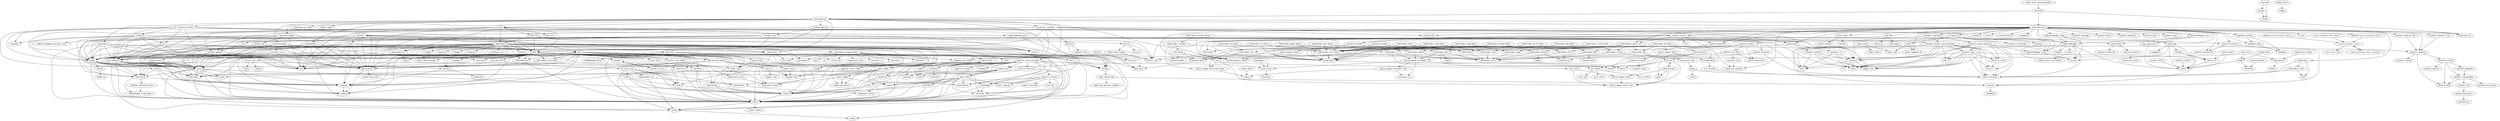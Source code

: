 strict digraph G {
node [fontname=monospace];
  "aajohan-comfortaa-fonts" -> "fontpackages-filesystem";
  "adwaita-icon-theme" -> "adwaita-cursor-theme";
  "anaconda" -> "anaconda-core";
  "anaconda" -> "anaconda-gui";
  "anaconda" -> "anaconda-tui";
  "anaconda-core" -> "anaconda-tui";
  "anaconda-core" -> "authconfig";
  "anaconda-core" -> "chrony";
  "anaconda-core" -> "cracklib-dicts";
  "anaconda-core" -> "createrepo_c";
  "anaconda-core" -> "firewalld";
  "anaconda-core" -> "glibc-langpack-en";
  "anaconda-core" -> "isomd5sum";
  "anaconda-core" -> "kbd";
  "anaconda-core" -> "kexec-tools";
  "anaconda-core" -> "langtable-data";
  "anaconda-core" -> "langtable-python3";
  "anaconda-core" -> "libblockdev-plugins-all";
  "anaconda-core" -> "libreport-anaconda";
  "anaconda-core" -> "libselinux-python3";
  "anaconda-core" -> "NetworkManager";
  "anaconda-core" -> "NetworkManager-libnm";
  "anaconda-core" -> "NetworkManager-team";
  "anaconda-core" -> "parted";
  "anaconda-core" -> "python3-blivet";
  "anaconda-core" -> "python3-blockdev";
  "anaconda-core" -> "python3-coverage";
  "anaconda-core" -> "python3-dbus";
  "anaconda-core" -> "python3-iscsi-initiator-utils";
  "anaconda-core" -> "python3-kickstart";
  "anaconda-core" -> "python3-meh";
  "anaconda-core" -> "python3-ntplib";
  "anaconda-core" -> "python3-ordered-set";
  "anaconda-core" -> "python3-pid";
  "anaconda-core" -> "python3-pwquality";
  "anaconda-core" -> "python3-pyparted";
  "anaconda-core" -> "python3-pytz";
  "anaconda-core" -> "python3-requests";
  "anaconda-core" -> "python3-requests-file";
  "anaconda-core" -> "python3-requests-ftp";
  "anaconda-core" -> "python3-wrapt";
  "anaconda-core" -> "realmd";
  "anaconda-core" -> "rsync";
  "anaconda-core" -> "teamd";
  "anaconda-gui" -> "adwaita-icon-theme";
  "anaconda-gui" -> "anaconda-core";
  "anaconda-gui" -> "anaconda-user-help";
  "anaconda-gui" -> "anaconda-widgets";
  "anaconda-gui" -> "blivet-gui-runtime";
  "anaconda-gui" -> "fedora-logos";
  "anaconda-gui" -> "keybinder3";
  "anaconda-gui" -> "libgnomekbd";
  "anaconda-gui" -> "libtimezonemap";
  "anaconda-gui" -> "libxklavier";
  "anaconda-gui" -> "NetworkManager-wifi";
  "anaconda-gui" -> "nm-connection-editor";
  "anaconda-gui" -> "python3-gobject-base";
  "anaconda-gui" -> "python3-meh-gui";
  "anaconda-gui" -> "tigervnc-server-minimal";
  "anaconda-gui" -> "yelp";
  "anaconda-tui" -> "anaconda-core";
  "anaconda-widgets" -> "atk";
  "anaconda-widgets" -> "cairo";
  "anaconda-widgets" -> "cairo-gobject";
  "anaconda-widgets" -> "gdk-pixbuf2";
  "anaconda-widgets" -> "glade-libs";
  "anaconda-widgets" -> "gtk3";
  "anaconda-widgets" -> "libxklavier";
  "anaconda-widgets" -> "pango";
  "at-spi2-atk" -> "atk";
  "at-spi2-atk" -> "at-spi2-core";
  "at-spi2-core" -> "libX11";
  "at-spi2-core" -> "libXi";
  "at-spi2-core" -> "libxkbcommon";
  "at-spi2-core" -> "libxkbcommon-x11";
  "at-spi2-core" -> "libXtst";
  "authconfig" -> "policycoreutils";
  "authconfig" -> "python3-sssdconfig";
  "avahi-glib" -> "avahi-libs";
  "blivet-gui-runtime" -> "adwaita-icon-theme";
  "blivet-gui-runtime" -> "gettext";
  "blivet-gui-runtime" -> "gtk3";
  "blivet-gui-runtime" -> "libreport";
  "blivet-gui-runtime" -> "lxpolkit";
  "blivet-gui-runtime" -> "python3-blivet";
  "blivet-gui-runtime" -> "python3-gobject";
  "blivet-gui-runtime" -> "python3-pid";
  "cairo" -> "fontconfig";
  "cairo" -> "freetype";
  "cairo-gobject" -> "cairo";
  "cairo-gobject" -> "fontconfig";
  "cairo-gobject" -> "freetype";
  "cairo-gobject" -> "libpng";
  "cairo-gobject" -> "libX11";
  "cairo-gobject" -> "libxcb";
  "cairo-gobject" -> "libXext";
  "cairo-gobject" -> "libXrender";
  "cairo-gobject" -> "pixman";
  "cairo" -> "libpng";
  "cairo" -> "libX11";
  "cairo" -> "libxcb";
  "cairo" -> "libXext";
  "cairo" -> "libXrender";
  "cairo" -> "pixman";
  "colord-libs" -> "lcms2";
  "colord-libs" -> "libgusb";
  "createrepo_c" -> "createrepo_c-libs";
  "createrepo_c" -> "drpm";
  "createrepo_c" -> "libcurl-minimal";
  "createrepo_c-libs" -> "drpm";
  "createrepo_c-libs" -> "libcurl-minimal";
  "cups-libs" -> "avahi-libs";
  "curl-minimal" -> "libcurl-minimal";
  "debugmode" -> "initscripts";
  "device-mapper-devel" -> "libselinux-devel";
  "device-mapper-devel" -> "systemd-devel";
  "device-mapper-event" -> "device-mapper-event-libs";
  "device-mapper-multipath" -> "device-mapper-multipath-libs";
  "device-mapper-multipath" -> "initscripts";
  "device-mapper-multipath" -> "kpartx";
  "device-mapper-multipath-libs" -> "libaio";
  "device-mapper-multipath-libs" -> "userspace-rcu";
  "device-mapper-multipath" -> "userspace-rcu";
  "device-mapper-persistent-data" -> "libaio";
  "dmraid-devel" -> "dmraid";
  "dmraid-devel" -> "sgpio";
  "dmraid" -> "device-mapper-event-libs";
  "dmraid" -> "dmraid-events";
  "dmraid-events" -> "device-mapper-event";
  "dmraid-events" -> "device-mapper-event-libs";
  "dmraid-events" -> "dmraid";
  "dmraid-events" -> "sgpio";
  "dmraid" -> "kpartx";
  "enchant" -> "hunspell";
  "fcoe-utils" -> "device-mapper-multipath";
  "fcoe-utils" -> "libpciaccess";
  "fcoe-utils" -> "lldpad";
  "firewalld" -> "ebtables";
  "firewalld" -> "firewalld-filesystem";
  "firewalld" -> "ipset";
  "firewalld" -> "python3-firewall";
  "fontconfig" -> "aajohan-comfortaa-fonts";
  "fontconfig" -> "fontpackages-filesystem";
  "fontconfig" -> "freetype";
  "freetype" -> "libpng";
  "fros" -> "python3-gobject";
  "GConf2" -> "dbus-glib";
  "GConf2" -> "polkit-libs";
  "gcr" -> "atk";
  "gcr" -> "cairo";
  "gcr" -> "cairo-gobject";
  "gcr" -> "gdk-pixbuf2";
  "gcr" -> "gtk3";
  "gcr" -> "pango";
  "gdk-pixbuf2" -> "libpng";
  "gdk-pixbuf2-modules" -> "gdk-pixbuf2";
  "gdk-pixbuf2-modules" -> "jasper-libs";
  "gdk-pixbuf2-modules" -> "libjpeg-turbo";
  "gdk-pixbuf2-modules" -> "libpng";
  "gdk-pixbuf2-modules" -> "libtiff";
  "gdk-pixbuf2" -> "shared-mime-info";
  "geoclue2" -> "avahi-glib";
  "geoclue2" -> "avahi-libs";
  "geoclue2" -> "json-glib";
  "geoclue2" -> "libsoup";
  "geoclue2" -> "ModemManager-glib";
  "gettext" -> "gettext-libs";
  "gettext" -> "libcroco";
  "gettext-libs" -> "libcroco";
  "glade-libs" -> "cairo";
  "glade-libs" -> "gdk-pixbuf2";
  "glade-libs" -> "gtk3";
  "glade-libs" -> "pango";
  "glib2-devel" -> "pcre-devel";
  "glib-networking" -> "gsettings-desktop-schemas";
  "glib-networking" -> "libproxy";
  "gnupg" -> "libcurl-minimal";
  "gnupg" -> "libusb";
  "gstreamer1-plugins-base" -> "alsa-lib";
  "gstreamer1-plugins-base" -> "cairo";
  "gstreamer1-plugins-base" -> "cdparanoia-libs";
  "gstreamer1-plugins-base" -> "gstreamer1";
  "gstreamer1-plugins-base" -> "iso-codes";
  "gstreamer1-plugins-base" -> "libogg";
  "gstreamer1-plugins-base" -> "libtheora";
  "gstreamer1-plugins-base" -> "libvisual";
  "gstreamer1-plugins-base" -> "libvorbis";
  "gstreamer1-plugins-base" -> "libX11";
  "gstreamer1-plugins-base" -> "libXext";
  "gstreamer1-plugins-base" -> "libXv";
  "gstreamer1-plugins-base" -> "opus";
  "gstreamer1-plugins-base" -> "orc";
  "gstreamer1-plugins-base" -> "pango";
  "gtk2" -> "atk";
  "gtk2" -> "cairo";
  "gtk2" -> "cups-libs";
  "gtk2" -> "fontconfig";
  "gtk2" -> "freetype";
  "gtk2" -> "gdk-pixbuf2";
  "gtk2" -> "gdk-pixbuf2-modules";
  "gtk2" -> "gtk-update-icon-cache";
  "gtk2" -> "hicolor-icon-theme";
  "gtk2" -> "libX11";
  "gtk2" -> "libXcomposite";
  "gtk2" -> "libXcursor";
  "gtk2" -> "libXdamage";
  "gtk2" -> "libXext";
  "gtk2" -> "libXfixes";
  "gtk2" -> "libXi";
  "gtk2" -> "libXinerama";
  "gtk2" -> "libXrandr";
  "gtk2" -> "libXrender";
  "gtk2" -> "pango";
  "gtk3" -> "adwaita-icon-theme";
  "gtk3" -> "atk";
  "gtk3" -> "at-spi2-atk";
  "gtk3" -> "cairo";
  "gtk3" -> "cairo-gobject";
  "gtk3" -> "colord-libs";
  "gtk3" -> "cups-libs";
  "gtk3" -> "fontconfig";
  "gtk3" -> "freetype";
  "gtk3" -> "gdk-pixbuf2";
  "gtk3" -> "gdk-pixbuf2-modules";
  "gtk3" -> "gtk-update-icon-cache";
  "gtk3" -> "hicolor-icon-theme";
  "gtk3" -> "json-glib";
  "gtk3" -> "libepoxy";
  "gtk3" -> "libwayland-client";
  "gtk3" -> "libwayland-cursor";
  "gtk3" -> "libX11";
  "gtk3" -> "libXcomposite";
  "gtk3" -> "libXcursor";
  "gtk3" -> "libXdamage";
  "gtk3" -> "libXext";
  "gtk3" -> "libXfixes";
  "gtk3" -> "libXi";
  "gtk3" -> "libXinerama";
  "gtk3" -> "libxkbcommon";
  "gtk3" -> "libXrandr";
  "gtk3" -> "mesa-libwayland-egl";
  "gtk3" -> "pango";
  "gtk3" -> "rest";
  "gtk-update-icon-cache" -> "gdk-pixbuf2";
  "harfbuzz" -> "freetype";
  "harfbuzz" -> "graphite2";
  "harfbuzz-icu" -> "harfbuzz";
  "harfbuzz-icu" -> "libicu";
  "hunspell-en-US" -> "hunspell";
  "hunspell" -> "hunspell-en-US";
  "initscripts" -> "hostname";
  "ipset-devel" -> "ipset-libs";
  "ipset-devel" -> "libmnl-devel";
  "ipset" -> "glibc-langpack-en";
  "ipset" -> "ipset-libs";
  "iscsi-initiator-utils-devel" -> "iscsi-initiator-utils";
  "iscsi-initiator-utils" -> "iscsi-initiator-utils-iscsiuio";
  "iscsi-initiator-utils-iscsiuio" -> "iscsi-initiator-utils";
  "iscsi-initiator-utils" -> "isns-utils-libs";
  "jasper-libs" -> "libjpeg-turbo";
  "kbd" -> "initscripts";
  "kbd" -> "kbd-legacy";
  "kbd" -> "kbd-misc";
  "kexec-tools-anaconda-addon" -> "anaconda";
  "kexec-tools" -> "dracut-network";
  "kexec-tools" -> "ethtool";
  "keybinder3" -> "atk";
  "keybinder3" -> "cairo";
  "keybinder3" -> "cairo-gobject";
  "keybinder3" -> "gdk-pixbuf2";
  "keybinder3" -> "gtk3";
  "keybinder3" -> "libX11";
  "keybinder3" -> "libXext";
  "keybinder3" -> "libXrender";
  "keybinder3" -> "pango";
  "langtable-data" -> "langtable";
  "langtable-python3" -> "langtable";
  "langtable-python3" -> "langtable-data";
  "libaio-devel" -> "libaio";
  "libblockdev-btrfs-devel" -> "glib2-devel";
  "libblockdev-btrfs-devel" -> "libblockdev-btrfs";
  "libblockdev-btrfs-devel" -> "libblockdev-utils-devel";
  "libblockdev-btrfs" -> "libblockdev-utils";
  "libblockdev-btrfs" -> "libbytesize";
  "libblockdev-crypto-devel" -> "glib2-devel";
  "libblockdev-crypto-devel" -> "libblockdev-crypto";
  "libblockdev-crypto" -> "libblockdev-utils";
  "libblockdev-crypto" -> "volume_key-libs";
  "libblockdev-devel" -> "glib2-devel";
  "libblockdev-devel" -> "libblockdev";
  "libblockdev-dm-devel" -> "device-mapper-devel";
  "libblockdev-dm-devel" -> "dmraid-devel";
  "libblockdev-dm-devel" -> "glib2-devel";
  "libblockdev-dm-devel" -> "libblockdev-dm";
  "libblockdev-dm-devel" -> "libblockdev-utils-devel";
  "libblockdev-dm-devel" -> "systemd-devel";
  "libblockdev-dm" -> "dmraid";
  "libblockdev-dm" -> "libblockdev-utils";
  "libblockdev-fs-devel" -> "dosfstools";
  "libblockdev-fs-devel" -> "glib2-devel";
  "libblockdev-fs-devel" -> "libblockdev-fs";
  "libblockdev-fs-devel" -> "libblockdev-utils-devel";
  "libblockdev-fs" -> "device-mapper-multipath";
  "libblockdev-fs" -> "libblockdev-utils";
  "libblockdev-fs" -> "parted";
  "libblockdev-kbd" -> "bcache-tools";
  "libblockdev-kbd-devel" -> "glib2-devel";
  "libblockdev-kbd-devel" -> "libblockdev-kbd";
  "libblockdev-kbd-devel" -> "libblockdev-utils-devel";
  "libblockdev-kbd" -> "libblockdev-utils";
  "libblockdev" -> "libblockdev-utils";
  "libblockdev-loop-devel" -> "glib2-devel";
  "libblockdev-loop-devel" -> "libblockdev-loop";
  "libblockdev-loop-devel" -> "libblockdev-utils-devel";
  "libblockdev-loop" -> "libblockdev-utils";
  "libblockdev-lvm-dbus-devel" -> "glib2-devel";
  "libblockdev-lvm-dbus-devel" -> "libblockdev-lvm-dbus";
  "libblockdev-lvm-dbus-devel" -> "libblockdev-utils-devel";
  "libblockdev-lvm-dbus" -> "device-mapper-persistent-data";
  "libblockdev-lvm-dbus" -> "libblockdev-utils";
  "libblockdev-lvm-dbus" -> "lvm2-dbusd";
  "libblockdev-lvm-devel" -> "glib2-devel";
  "libblockdev-lvm-devel" -> "libblockdev-lvm";
  "libblockdev-lvm-devel" -> "libblockdev-utils-devel";
  "libblockdev-lvm" -> "device-mapper-persistent-data";
  "libblockdev-lvm" -> "libblockdev-utils";
  "libblockdev-lvm" -> "lvm2";
  "libblockdev-mdraid-devel" -> "glib2-devel";
  "libblockdev-mdraid-devel" -> "libblockdev-mdraid";
  "libblockdev-mdraid-devel" -> "libblockdev-utils-devel";
  "libblockdev-mdraid" -> "libblockdev-utils";
  "libblockdev-mdraid" -> "libbytesize";
  "libblockdev-mdraid" -> "mdadm";
  "libblockdev-mpath-devel" -> "glib2-devel";
  "libblockdev-mpath-devel" -> "libblockdev-mpath";
  "libblockdev-mpath-devel" -> "libblockdev-utils-devel";
  "libblockdev-mpath" -> "device-mapper-multipath";
  "libblockdev-mpath" -> "libblockdev-utils";
  "libblockdev-part-devel" -> "glib2-devel";
  "libblockdev-part-devel" -> "libblockdev-part";
  "libblockdev-part-devel" -> "libblockdev-utils-devel";
  "libblockdev-part" -> "device-mapper-multipath";
  "libblockdev-part" -> "gdisk";
  "libblockdev-part" -> "libblockdev-utils";
  "libblockdev-part" -> "parted";
  "libblockdev-plugins-all" -> "libblockdev";
  "libblockdev-plugins-all" -> "libblockdev-btrfs";
  "libblockdev-plugins-all" -> "libblockdev-crypto";
  "libblockdev-plugins-all" -> "libblockdev-dm";
  "libblockdev-plugins-all" -> "libblockdev-fs";
  "libblockdev-plugins-all" -> "libblockdev-kbd";
  "libblockdev-plugins-all" -> "libblockdev-loop";
  "libblockdev-plugins-all" -> "libblockdev-lvm";
  "libblockdev-plugins-all" -> "libblockdev-mdraid";
  "libblockdev-plugins-all" -> "libblockdev-mpath";
  "libblockdev-plugins-all" -> "libblockdev-part";
  "libblockdev-plugins-all" -> "libblockdev-swap";
  "libblockdev-swap-devel" -> "glib2-devel";
  "libblockdev-swap-devel" -> "libblockdev-swap";
  "libblockdev-swap-devel" -> "libblockdev-utils-devel";
  "libblockdev-swap" -> "libblockdev-utils";
  "libblockdev-utils-devel" -> "glib2-devel";
  "libblockdev-utils-devel" -> "libblockdev-utils";
  "libblockdev-utils" -> "parted";
  "libconfig-devel" -> "libconfig";
  "libglvnd-egl" -> "libglvnd";
  "libglvnd-egl" -> "mesa-libEGL";
  "libglvnd-glx" -> "libglvnd";
  "libglvnd-glx" -> "libX11";
  "libglvnd-glx" -> "libXext";
  "libglvnd-glx" -> "mesa-libGL";
  "libgnomekbd" -> "atk";
  "libgnomekbd" -> "cairo";
  "libgnomekbd" -> "cairo-gobject";
  "libgnomekbd" -> "gdk-pixbuf2";
  "libgnomekbd" -> "gtk3";
  "libgnomekbd" -> "libX11";
  "libgnomekbd" -> "libxklavier";
  "libgnomekbd" -> "pango";
  "libnl3-cli" -> "libnl3";
  "libnl3-devel" -> "libnl3";
  "libnl3-devel" -> "libnl3-cli";
  "libnma" -> "atk";
  "libnma" -> "cairo";
  "libnma" -> "cairo-gobject";
  "libnma" -> "gcr";
  "libnma" -> "gdk-pixbuf2";
  "libnma" -> "gtk3";
  "libnma" -> "libgudev";
  "libnma" -> "mobile-broadband-provider-info";
  "libnma" -> "NetworkManager-libnm";
  "libnma" -> "pango";
  "libnotify" -> "gdk-pixbuf2";
  "libpciaccess-devel" -> "libpciaccess";
  "libpciaccess" -> "hwdata";
  "libproxy" -> "libmodman";
  "libpsl" -> "publicsuffix-list-dafsa";
  "libreport-anaconda" -> "libreport";
  "libreport-anaconda" -> "libreport-plugin-bugzilla";
  "libreport-anaconda" -> "libreport-plugin-reportuploader";
  "libreport" -> "augeas-libs";
  "libreport-cli" -> "augeas-libs";
  "libreport-cli" -> "libreport";
  "libreport-cli" -> "libtar";
  "libreport-cli" -> "satyr";
  "libreport-gtk" -> "atk";
  "libreport-gtk" -> "augeas-libs";
  "libreport-gtk" -> "cairo";
  "libreport-gtk" -> "cairo-gobject";
  "libreport-gtk" -> "fros";
  "libreport-gtk" -> "gdk-pixbuf2";
  "libreport-gtk" -> "gtk3";
  "libreport-gtk" -> "libreport";
  "libreport-gtk" -> "libreport-plugin-reportuploader";
  "libreport-gtk" -> "libtar";
  "libreport-gtk" -> "pango";
  "libreport-gtk" -> "satyr";
  "libreport" -> "libtar";
  "libreport" -> "lz4";
  "libreport-plugin-bugzilla" -> "augeas-libs";
  "libreport-plugin-bugzilla" -> "json-c";
  "libreport-plugin-bugzilla" -> "libcurl-minimal";
  "libreport-plugin-bugzilla" -> "libproxy";
  "libreport-plugin-bugzilla" -> "libreport";
  "libreport-plugin-bugzilla" -> "libreport-web";
  "libreport-plugin-bugzilla" -> "libtar";
  "libreport-plugin-bugzilla" -> "satyr";
  "libreport-plugin-bugzilla" -> "xmlrpc-c";
  "libreport-plugin-bugzilla" -> "xmlrpc-c-client";
  "libreport-plugin-reportuploader" -> "augeas-libs";
  "libreport-plugin-reportuploader" -> "json-c";
  "libreport-plugin-reportuploader" -> "libcurl-minimal";
  "libreport-plugin-reportuploader" -> "libproxy";
  "libreport-plugin-reportuploader" -> "libreport";
  "libreport-plugin-reportuploader" -> "libreport-web";
  "libreport-plugin-reportuploader" -> "libtar";
  "libreport-plugin-reportuploader" -> "satyr";
  "libreport-plugin-reportuploader" -> "xmlrpc-c";
  "libreport-plugin-reportuploader" -> "xmlrpc-c-client";
  "libreport-python3" -> "augeas-libs";
  "libreport-python3" -> "libreport";
  "libreport-python3" -> "libtar";
  "libreport-python3" -> "satyr";
  "libreport" -> "satyr";
  "libreport-web" -> "augeas-libs";
  "libreport-web" -> "json-c";
  "libreport-web" -> "libcurl-minimal";
  "libreport-web" -> "libproxy";
  "libreport-web" -> "libreport";
  "libreport-web" -> "libtar";
  "libreport-web" -> "satyr";
  "libreport-web" -> "xmlrpc-c";
  "libreport-web" -> "xmlrpc-c-client";
  "librsvg2" -> "cairo";
  "librsvg2" -> "gdk-pixbuf2";
  "librsvg2" -> "libcroco";
  "librsvg2" -> "libpng";
  "librsvg2" -> "pango";
  "libselinux-devel" -> "libsepol-devel";
  "libselinux-devel" -> "pcre-devel";
  "libSM" -> "libICE";
  "libsoup" -> "glib-networking";
  "libteam" -> "libnl3";
  "libteam" -> "libnl3-cli";
  "libthai" -> "libdatrie";
  "libtheora" -> "libogg";
  "libtiff" -> "jbigkit-libs";
  "libtiff" -> "libjpeg-turbo";
  "libtimezonemap" -> "atk";
  "libtimezonemap" -> "cairo";
  "libtimezonemap" -> "cairo-gobject";
  "libtimezonemap" -> "gdk-pixbuf2";
  "libtimezonemap" -> "gtk3";
  "libtimezonemap" -> "json-glib";
  "libtimezonemap" -> "librsvg2";
  "libtimezonemap" -> "libsoup";
  "libtimezonemap" -> "pango";
  "libvorbis" -> "libogg";
  "libwayland-cursor" -> "libwayland-client";
  "libX11" -> "libX11-common";
  "libX11" -> "libxcb";
  "libxcb" -> "libXau";
  "libXcomposite" -> "libX11";
  "libXcursor" -> "libX11";
  "libXcursor" -> "libXfixes";
  "libXcursor" -> "libXrender";
  "libXdamage" -> "libX11";
  "libXdamage" -> "libXfixes";
  "libXext" -> "libX11";
  "libXfixes" -> "libX11";
  "libXfont2" -> "freetype";
  "libXfont2" -> "libfontenc";
  "libXft" -> "fontconfig";
  "libXft" -> "freetype";
  "libXft" -> "libX11";
  "libXft" -> "libXrender";
  "libXi" -> "libX11";
  "libXi" -> "libXext";
  "libXinerama" -> "libX11";
  "libXinerama" -> "libXext";
  "libxkbcommon-x11" -> "libxcb";
  "libxkbcommon-x11" -> "libxkbcommon";
  "libxkbcommon" -> "xkeyboard-config";
  "libxkbfile" -> "libX11";
  "libxklavier" -> "iso-codes";
  "libxklavier" -> "libX11";
  "libxklavier" -> "libXi";
  "libxklavier" -> "libxkbfile";
  "libXrandr" -> "libX11";
  "libXrandr" -> "libXext";
  "libXrandr" -> "libXrender";
  "libXrender" -> "libX11";
  "libXt" -> "libICE";
  "libXt" -> "libSM";
  "libXt" -> "libX11";
  "libXtst" -> "libX11";
  "libXtst" -> "libXext";
  "libXtst" -> "libXi";
  "libXv" -> "libX11";
  "libXv" -> "libXext";
  "libXxf86vm" -> "libX11";
  "libXxf86vm" -> "libXext";
  "lldpad-devel" -> "lldpad";
  "lldpad" -> "libconfig";
  "lldpad" -> "libnl3";
  "lvm2-dbusd" -> "lvm2";
  "lvm2-dbusd" -> "python3-dbus";
  "lvm2-dbusd" -> "python3-gobject-base";
  "lvm2-dbusd" -> "python3-pyudev";
  "lvm2" -> "device-mapper-event-libs";
  "lvm2" -> "device-mapper-persistent-data";
  "lvm2-libs" -> "device-mapper-event";
  "lvm2-libs" -> "device-mapper-event-libs";
  "lvm2" -> "lvm2-libs";
  "lxpolkit" -> "atk";
  "lxpolkit" -> "cairo";
  "lxpolkit" -> "fontconfig";
  "lxpolkit" -> "freetype";
  "lxpolkit" -> "gdk-pixbuf2";
  "lxpolkit" -> "gtk2";
  "lxpolkit" -> "libX11";
  "lxpolkit" -> "pango";
  "lxpolkit" -> "polkit";
  "lxpolkit" -> "polkit-libs";
  "lxpolkit" -> "unique";
  "mesa-dri-drivers" -> "libdrm";
  "mesa-dri-drivers" -> "libX11";
  "mesa-dri-drivers" -> "libxcb";
  "mesa-dri-drivers" -> "libxshmfence";
  "mesa-dri-drivers" -> "llvm-libs";
  "mesa-dri-drivers" -> "mesa-filesystem";
  "mesa-dri-drivers" -> "mesa-libglapi";
  "mesa-libEGL" -> "libdrm";
  "mesa-libEGL" -> "libglvnd-egl";
  "mesa-libEGL" -> "libwayland-client";
  "mesa-libEGL" -> "libwayland-server";
  "mesa-libEGL" -> "libX11";
  "mesa-libEGL" -> "libxcb";
  "mesa-libEGL" -> "libxshmfence";
  "mesa-libEGL" -> "mesa-libgbm";
  "mesa-libgbm" -> "libdrm";
  "mesa-libgbm" -> "libwayland-client";
  "mesa-libgbm" -> "libwayland-server";
  "mesa-libGL" -> "libdrm";
  "mesa-libGL" -> "libglvnd-glx";
  "mesa-libGL" -> "libX11";
  "mesa-libGL" -> "libxcb";
  "mesa-libGL" -> "libXdamage";
  "mesa-libGL" -> "libXext";
  "mesa-libGL" -> "libXfixes";
  "mesa-libGL" -> "libxshmfence";
  "mesa-libGL" -> "libXxf86vm";
  "mesa-libGL" -> "mesa-libglapi";
  "NetworkManager-glib" -> "dbus-glib";
  "NetworkManager" -> "jansson";
  "NetworkManager" -> "libcurl-minimal";
  "NetworkManager" -> "libndp";
  "NetworkManager" -> "libnl3";
  "NetworkManager-libnm" -> "jansson";
  "NetworkManager" -> "libpsl";
  "NetworkManager" -> "NetworkManager-libnm";
  "NetworkManager" -> "polkit-libs";
  "NetworkManager-team" -> "jansson";
  "NetworkManager-team" -> "NetworkManager";
  "NetworkManager-team" -> "teamd";
  "NetworkManager-wifi" -> "NetworkManager";
  "NetworkManager-wifi" -> "wpa_supplicant";
  "nm-connection-editor" -> "atk";
  "nm-connection-editor" -> "cairo";
  "nm-connection-editor" -> "cairo-gobject";
  "nm-connection-editor" -> "gcr";
  "nm-connection-editor" -> "gdk-pixbuf2";
  "nm-connection-editor" -> "gtk3";
  "nm-connection-editor" -> "jansson";
  "nm-connection-editor" -> "libgudev";
  "nm-connection-editor" -> "libnma";
  "nm-connection-editor" -> "NetworkManager-glib";
  "nm-connection-editor" -> "NetworkManager-libnm";
  "nm-connection-editor" -> "pango";
  "pango" -> "cairo";
  "pango" -> "fontconfig";
  "pango" -> "freetype";
  "pango" -> "harfbuzz";
  "pango" -> "libthai";
  "pango" -> "libX11";
  "pango" -> "libXft";
  "pango" -> "libXrender";
  "passwd" -> "libuser";
  "pcre-devel" -> "pcre-cpp";
  "pcre-devel" -> "pcre-utf16";
  "pcre-devel" -> "pcre-utf32";
  "policycoreutils" -> "libselinux-utils";
  "polkit" -> "mozjs17";
  "polkit-pkla-compat" -> "polkit-libs";
  "polkit" -> "polkit-libs";
  "polkit" -> "polkit-pkla-compat";
  "python2-blockdev" -> "libblockdev";
  "python2-blockdev" -> "python-gobject-base";
  "python3-blivet" -> "dosfstools";
  "python3-blivet" -> "libblockdev-plugins-all";
  "python3-blivet" -> "libselinux-python3";
  "python3-blivet" -> "lsof";
  "python3-blivet" -> "parted";
  "python3-blivet" -> "python3-blockdev";
  "python3-blivet" -> "python3-bytesize";
  "python3-blivet" -> "python3-gobject-base";
  "python3-blivet" -> "python3-kickstart";
  "python3-blivet" -> "python3-pyparted";
  "python3-blivet" -> "python3-pyudev";
  "python3-blockdev" -> "libblockdev";
  "python3-blockdev" -> "python3-gobject-base";
  "python3-bytesize" -> "libbytesize";
  "python3-bytesize" -> "libcurl-minimal";
  "python3-cairo" -> "cairo";
  "python3-cffi" -> "python3-pycparser";
  "python3-cryptography" -> "python3-asn1crypto";
  "python3-cryptography" -> "python3-cffi";
  "python3-cryptography" -> "python3-idna";
  "python3-dbus" -> "dbus-glib";
  "python3-firewall" -> "python3-dbus";
  "python3-firewall" -> "python3-decorator";
  "python3-firewall" -> "python3-gobject-base";
  "python3-firewall" -> "python3-slip-dbus";
  "python3-gobject" -> "cairo";
  "python3-gobject" -> "cairo-gobject";
  "python3-gobject" -> "python3-cairo";
  "python3-gobject" -> "python3-gobject-base";
  "python3-iscsi-initiator-utils" -> "iscsi-initiator-utils";
  "python3-kickstart" -> "python3-ordered-set";
  "python3-kickstart" -> "python3-requests";
  "python3-libnl3" -> "libnl3";
  "python3-meh-gui" -> "gtk3";
  "python3-meh-gui" -> "libreport-gtk";
  "python3-meh-gui" -> "python3-gobject";
  "python3-meh-gui" -> "python3-meh";
  "python3-meh" -> "libreport-cli";
  "python3-meh" -> "libreport-python3";
  "python3-meh" -> "python3-dbus";
  "python3-pycparser" -> "python3-ply";
  "python3-pyOpenSSL" -> "python3-cryptography";
  "python3-pyparted" -> "parted";
  "python3-requests-file" -> "python3-requests";
  "python3-requests-ftp" -> "python3-requests";
  "python3-requests" -> "python3-chardet";
  "python3-requests" -> "python3-idna";
  "python3-requests" -> "python3-urllib3";
  "python3-slip-dbus" -> "python3-dbus";
  "python3-slip-dbus" -> "python3-decorator";
  "python3-slip-dbus" -> "python3-slip";
  "python3-slip" -> "libselinux-python3";
  "python3-urllib3" -> "python3-cryptography";
  "python3-urllib3" -> "python3-idna";
  "python3-urllib3" -> "python3-pyOpenSSL";
  "python3-urllib3" -> "python3-pysocks";
  "python-iscsi-initiator-utils" -> "iscsi-initiator-utils";
  "python-libnl3" -> "libnl3";
  "realmd" -> "authconfig";
  "realmd" -> "polkit-libs";
  "rest" -> "libsoup";
  "snappy-devel" -> "snappy";
  "systemd-devel" -> "curl-minimal";
  "teamd" -> "jansson";
  "teamd" -> "libdaemon";
  "teamd" -> "libnl3";
  "teamd" -> "libnl3-cli";
  "teamd" -> "libteam";
  "tigervnc-server-minimal" -> "initscripts";
  "tigervnc-server-minimal" -> "libglvnd-glx";
  "tigervnc-server-minimal" -> "libICE";
  "tigervnc-server-minimal" -> "libjpeg-turbo";
  "tigervnc-server-minimal" -> "libSM";
  "tigervnc-server-minimal" -> "libX11";
  "tigervnc-server-minimal" -> "libXau";
  "tigervnc-server-minimal" -> "libXdmcp";
  "tigervnc-server-minimal" -> "libXext";
  "tigervnc-server-minimal" -> "libXfont2";
  "tigervnc-server-minimal" -> "libxshmfence";
  "tigervnc-server-minimal" -> "mesa-dri-drivers";
  "tigervnc-server-minimal" -> "pixman";
  "tigervnc-server-minimal" -> "tigervnc-license";
  "tigervnc-server-minimal" -> "xkeyboard-config";
  "tigervnc-server-minimal" -> "xorg-x11-xkb-utils";
  "unique" -> "atk";
  "unique" -> "cairo";
  "unique" -> "dbus-glib";
  "unique" -> "fontconfig";
  "unique" -> "freetype";
  "unique" -> "gdk-pixbuf2";
  "unique" -> "gtk2";
  "unique" -> "libX11";
  "unique" -> "pango";
  "usermode" -> "libuser";
  "usermode" -> "passwd";
  "volume_key-libs" -> "gnupg";
  "webkitgtk4" -> "atk";
  "webkitgtk4" -> "cairo";
  "webkitgtk4" -> "cairo-gobject";
  "webkitgtk4" -> "enchant";
  "webkitgtk4" -> "fontconfig";
  "webkitgtk4" -> "freetype";
  "webkitgtk4" -> "gdk-pixbuf2";
  "webkitgtk4" -> "geoclue2";
  "webkitgtk4" -> "gstreamer1";
  "webkitgtk4" -> "gstreamer1-plugins-base";
  "webkitgtk4" -> "gtk3";
  "webkitgtk4" -> "harfbuzz";
  "webkitgtk4" -> "harfbuzz-icu";
  "webkitgtk4" -> "hyphen";
  "webkitgtk4-jsc" -> "libicu";
  "webkitgtk4" -> "libglvnd-egl";
  "webkitgtk4" -> "libglvnd-glx";
  "webkitgtk4" -> "libicu";
  "webkitgtk4" -> "libjpeg-turbo";
  "webkitgtk4" -> "libnotify";
  "webkitgtk4" -> "libpng";
  "webkitgtk4" -> "libsecret";
  "webkitgtk4" -> "libsoup";
  "webkitgtk4" -> "libwayland-client";
  "webkitgtk4" -> "libwayland-server";
  "webkitgtk4" -> "libwebp";
  "webkitgtk4" -> "libX11";
  "webkitgtk4" -> "libXcomposite";
  "webkitgtk4" -> "libXdamage";
  "webkitgtk4" -> "libXrender";
  "webkitgtk4" -> "libxslt";
  "webkitgtk4" -> "libXt";
  "webkitgtk4" -> "mesa-libwayland-egl";
  "webkitgtk4" -> "pango";
  "webkitgtk4" -> "webkitgtk4-jsc";
  "wpa_supplicant" -> "libnl3";
  "xmlrpc-c-client" -> "libcurl-minimal";
  "xmlrpc-c-client" -> "xmlrpc-c";
  "xorg-x11-xkb-utils" -> "libX11";
  "xorg-x11-xkb-utils" -> "libxkbfile";
  "yelp" -> "atk";
  "yelp" -> "cairo";
  "yelp" -> "cairo-gobject";
  "yelp" -> "gdk-pixbuf2";
  "yelp" -> "gtk3";
  "yelp-libs" -> "gtk3";
  "yelp-libs" -> "libsoup";
  "yelp-libs" -> "libxslt";
  "yelp" -> "libsoup";
  "yelp-libs" -> "webkitgtk4";
  "yelp" -> "libxslt";
  "yelp" -> "pango";
  "yelp" -> "webkitgtk4";
  "yelp" -> "webkitgtk4-jsc";
  "yelp" -> "yelp-libs";
  "yelp" -> "yelp-xsl";
}

